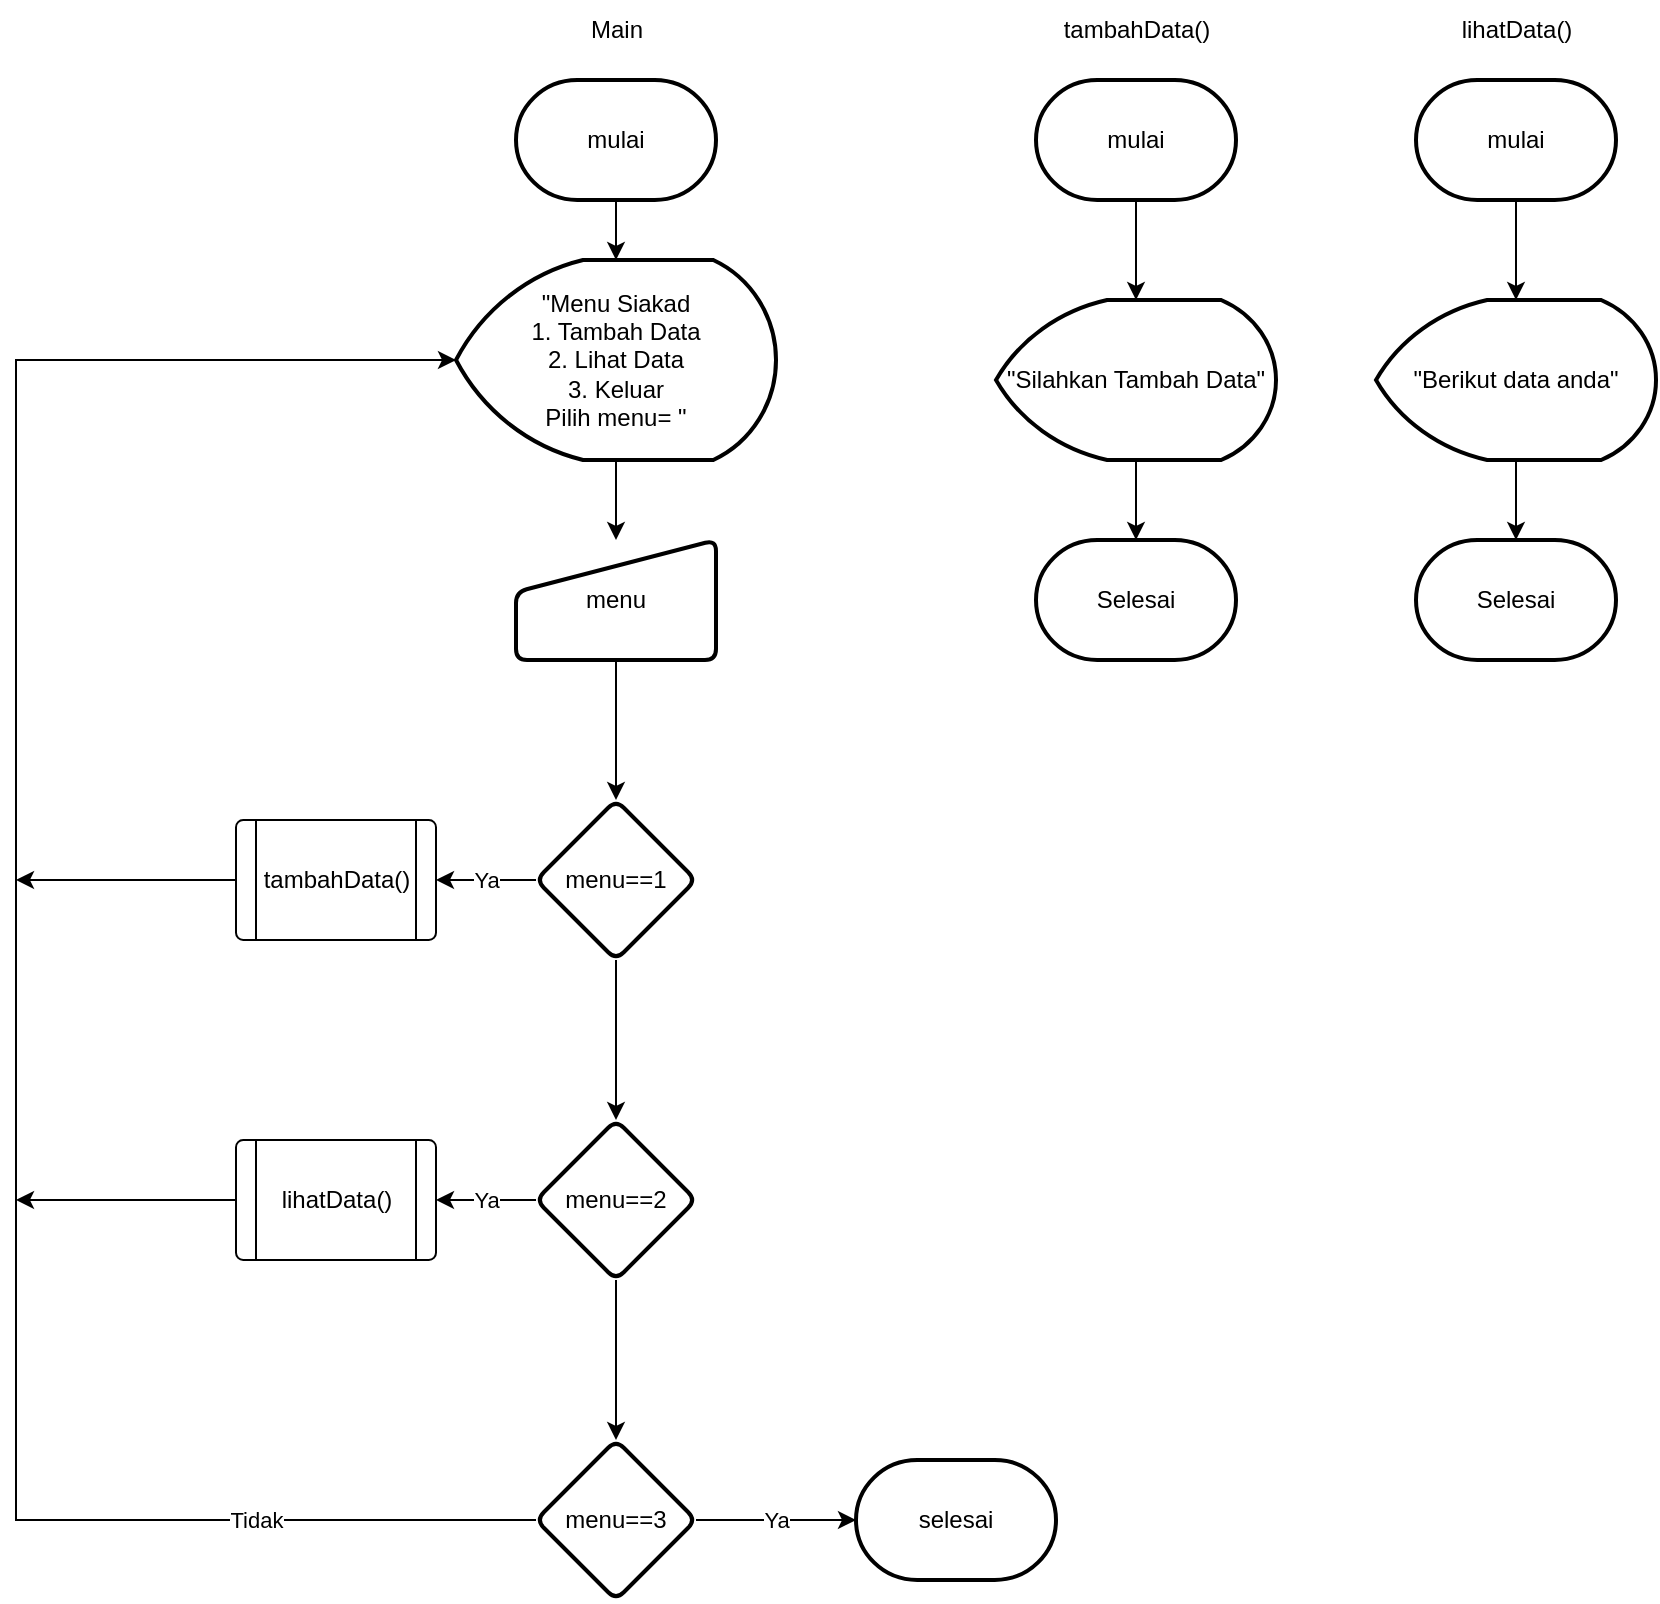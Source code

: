 <mxfile version="20.3.0" type="device"><diagram id="sZaIoRFx6Dk8ct22mma4" name="Page-1"><mxGraphModel dx="1022" dy="539" grid="1" gridSize="10" guides="1" tooltips="1" connect="1" arrows="1" fold="1" page="1" pageScale="1" pageWidth="850" pageHeight="1100" math="0" shadow="0"><root><mxCell id="0"/><mxCell id="1" parent="0"/><mxCell id="z9MPmgiwgP-ip8atNLli-3" value="" style="edgeStyle=orthogonalEdgeStyle;rounded=0;orthogonalLoop=1;jettySize=auto;html=1;" edge="1" parent="1" source="z9MPmgiwgP-ip8atNLli-1" target="z9MPmgiwgP-ip8atNLli-2"><mxGeometry relative="1" as="geometry"/></mxCell><mxCell id="z9MPmgiwgP-ip8atNLli-1" value="mulai" style="strokeWidth=2;html=1;shape=mxgraph.flowchart.terminator;whiteSpace=wrap;" vertex="1" parent="1"><mxGeometry x="310" y="70" width="100" height="60" as="geometry"/></mxCell><mxCell id="z9MPmgiwgP-ip8atNLli-5" value="" style="edgeStyle=orthogonalEdgeStyle;rounded=0;orthogonalLoop=1;jettySize=auto;html=1;" edge="1" parent="1" source="z9MPmgiwgP-ip8atNLli-2" target="z9MPmgiwgP-ip8atNLli-4"><mxGeometry relative="1" as="geometry"/></mxCell><mxCell id="z9MPmgiwgP-ip8atNLli-2" value="&quot;Menu Siakad&lt;br&gt;1. Tambah Data&lt;br&gt;2. Lihat Data&lt;br&gt;3. Keluar&lt;br&gt;Pilih menu= &quot;" style="strokeWidth=2;html=1;shape=mxgraph.flowchart.display;whiteSpace=wrap;" vertex="1" parent="1"><mxGeometry x="280" y="160" width="160" height="100" as="geometry"/></mxCell><mxCell id="z9MPmgiwgP-ip8atNLli-7" value="" style="edgeStyle=orthogonalEdgeStyle;rounded=0;orthogonalLoop=1;jettySize=auto;html=1;" edge="1" parent="1" source="z9MPmgiwgP-ip8atNLli-4" target="z9MPmgiwgP-ip8atNLli-6"><mxGeometry relative="1" as="geometry"/></mxCell><mxCell id="z9MPmgiwgP-ip8atNLli-4" value="menu" style="html=1;strokeWidth=2;shape=manualInput;whiteSpace=wrap;rounded=1;size=26;arcSize=11;" vertex="1" parent="1"><mxGeometry x="310" y="300" width="100" height="60" as="geometry"/></mxCell><mxCell id="z9MPmgiwgP-ip8atNLli-9" value="" style="edgeStyle=orthogonalEdgeStyle;rounded=0;orthogonalLoop=1;jettySize=auto;html=1;" edge="1" parent="1" source="z9MPmgiwgP-ip8atNLli-6" target="z9MPmgiwgP-ip8atNLli-8"><mxGeometry relative="1" as="geometry"/></mxCell><mxCell id="z9MPmgiwgP-ip8atNLli-14" value="Ya" style="edgeStyle=orthogonalEdgeStyle;rounded=0;orthogonalLoop=1;jettySize=auto;html=1;" edge="1" parent="1" source="z9MPmgiwgP-ip8atNLli-6"><mxGeometry relative="1" as="geometry"><mxPoint x="270" y="470" as="targetPoint"/></mxGeometry></mxCell><mxCell id="z9MPmgiwgP-ip8atNLli-6" value="menu==1" style="rhombus;whiteSpace=wrap;html=1;strokeWidth=2;rounded=1;arcSize=11;" vertex="1" parent="1"><mxGeometry x="320" y="430" width="80" height="80" as="geometry"/></mxCell><mxCell id="z9MPmgiwgP-ip8atNLli-11" value="" style="edgeStyle=orthogonalEdgeStyle;rounded=0;orthogonalLoop=1;jettySize=auto;html=1;" edge="1" parent="1" source="z9MPmgiwgP-ip8atNLli-8" target="z9MPmgiwgP-ip8atNLli-10"><mxGeometry relative="1" as="geometry"/></mxCell><mxCell id="z9MPmgiwgP-ip8atNLli-15" value="Ya" style="edgeStyle=orthogonalEdgeStyle;rounded=0;orthogonalLoop=1;jettySize=auto;html=1;" edge="1" parent="1" source="z9MPmgiwgP-ip8atNLli-8"><mxGeometry relative="1" as="geometry"><mxPoint x="270" y="630" as="targetPoint"/></mxGeometry></mxCell><mxCell id="z9MPmgiwgP-ip8atNLli-8" value="menu==2" style="rhombus;whiteSpace=wrap;html=1;strokeWidth=2;rounded=1;arcSize=11;" vertex="1" parent="1"><mxGeometry x="320" y="590" width="80" height="80" as="geometry"/></mxCell><mxCell id="z9MPmgiwgP-ip8atNLli-17" value="Ya" style="edgeStyle=orthogonalEdgeStyle;rounded=0;orthogonalLoop=1;jettySize=auto;html=1;" edge="1" parent="1" source="z9MPmgiwgP-ip8atNLli-10" target="z9MPmgiwgP-ip8atNLli-16"><mxGeometry relative="1" as="geometry"/></mxCell><mxCell id="z9MPmgiwgP-ip8atNLli-18" value="Tidak" style="edgeStyle=orthogonalEdgeStyle;rounded=0;orthogonalLoop=1;jettySize=auto;html=1;entryX=0;entryY=0.5;entryDx=0;entryDy=0;entryPerimeter=0;" edge="1" parent="1" source="z9MPmgiwgP-ip8atNLli-10" target="z9MPmgiwgP-ip8atNLli-2"><mxGeometry x="-0.736" relative="1" as="geometry"><mxPoint x="70" y="200" as="targetPoint"/><Array as="points"><mxPoint x="60" y="790"/><mxPoint x="60" y="210"/></Array><mxPoint as="offset"/></mxGeometry></mxCell><mxCell id="z9MPmgiwgP-ip8atNLli-10" value="menu==3" style="rhombus;whiteSpace=wrap;html=1;strokeWidth=2;rounded=1;arcSize=11;" vertex="1" parent="1"><mxGeometry x="320" y="750" width="80" height="80" as="geometry"/></mxCell><mxCell id="z9MPmgiwgP-ip8atNLli-20" style="edgeStyle=orthogonalEdgeStyle;rounded=0;orthogonalLoop=1;jettySize=auto;html=1;" edge="1" parent="1"><mxGeometry relative="1" as="geometry"><mxPoint x="60" y="630" as="targetPoint"/><mxPoint x="170" y="630" as="sourcePoint"/></mxGeometry></mxCell><mxCell id="z9MPmgiwgP-ip8atNLli-19" style="edgeStyle=orthogonalEdgeStyle;rounded=0;orthogonalLoop=1;jettySize=auto;html=1;" edge="1" parent="1"><mxGeometry relative="1" as="geometry"><mxPoint x="60" y="470" as="targetPoint"/><mxPoint x="170" y="470" as="sourcePoint"/></mxGeometry></mxCell><mxCell id="z9MPmgiwgP-ip8atNLli-16" value="selesai" style="strokeWidth=2;html=1;shape=mxgraph.flowchart.terminator;whiteSpace=wrap;" vertex="1" parent="1"><mxGeometry x="480" y="760" width="100" height="60" as="geometry"/></mxCell><mxCell id="z9MPmgiwgP-ip8atNLli-21" value="" style="verticalLabelPosition=bottom;verticalAlign=top;html=1;shape=process;whiteSpace=wrap;rounded=1;size=0.1;arcSize=6;" vertex="1" parent="1"><mxGeometry x="170" y="440" width="100" height="60" as="geometry"/></mxCell><mxCell id="z9MPmgiwgP-ip8atNLli-24" value="" style="edgeStyle=orthogonalEdgeStyle;rounded=0;orthogonalLoop=1;jettySize=auto;html=1;" edge="1" parent="1" source="z9MPmgiwgP-ip8atNLli-22" target="z9MPmgiwgP-ip8atNLli-23"><mxGeometry relative="1" as="geometry"/></mxCell><mxCell id="z9MPmgiwgP-ip8atNLli-22" value="mulai" style="strokeWidth=2;html=1;shape=mxgraph.flowchart.terminator;whiteSpace=wrap;" vertex="1" parent="1"><mxGeometry x="570" y="70" width="100" height="60" as="geometry"/></mxCell><mxCell id="z9MPmgiwgP-ip8atNLli-26" value="" style="edgeStyle=orthogonalEdgeStyle;rounded=0;orthogonalLoop=1;jettySize=auto;html=1;" edge="1" parent="1" source="z9MPmgiwgP-ip8atNLli-23" target="z9MPmgiwgP-ip8atNLli-25"><mxGeometry relative="1" as="geometry"/></mxCell><mxCell id="z9MPmgiwgP-ip8atNLli-23" value="&quot;Silahkan Tambah Data&quot;" style="strokeWidth=2;html=1;shape=mxgraph.flowchart.display;whiteSpace=wrap;" vertex="1" parent="1"><mxGeometry x="550" y="180" width="140" height="80" as="geometry"/></mxCell><mxCell id="z9MPmgiwgP-ip8atNLli-25" value="Selesai" style="strokeWidth=2;html=1;shape=mxgraph.flowchart.terminator;whiteSpace=wrap;" vertex="1" parent="1"><mxGeometry x="570" y="300" width="100" height="60" as="geometry"/></mxCell><mxCell id="z9MPmgiwgP-ip8atNLli-27" value="" style="edgeStyle=orthogonalEdgeStyle;rounded=0;orthogonalLoop=1;jettySize=auto;html=1;" edge="1" parent="1" source="z9MPmgiwgP-ip8atNLli-28" target="z9MPmgiwgP-ip8atNLli-30"><mxGeometry relative="1" as="geometry"/></mxCell><mxCell id="z9MPmgiwgP-ip8atNLli-28" value="mulai" style="strokeWidth=2;html=1;shape=mxgraph.flowchart.terminator;whiteSpace=wrap;" vertex="1" parent="1"><mxGeometry x="760" y="70" width="100" height="60" as="geometry"/></mxCell><mxCell id="z9MPmgiwgP-ip8atNLli-29" value="" style="edgeStyle=orthogonalEdgeStyle;rounded=0;orthogonalLoop=1;jettySize=auto;html=1;" edge="1" parent="1" source="z9MPmgiwgP-ip8atNLli-30" target="z9MPmgiwgP-ip8atNLli-31"><mxGeometry relative="1" as="geometry"/></mxCell><mxCell id="z9MPmgiwgP-ip8atNLli-30" value="&quot;Berikut data anda&quot;" style="strokeWidth=2;html=1;shape=mxgraph.flowchart.display;whiteSpace=wrap;" vertex="1" parent="1"><mxGeometry x="740" y="180" width="140" height="80" as="geometry"/></mxCell><mxCell id="z9MPmgiwgP-ip8atNLli-31" value="Selesai" style="strokeWidth=2;html=1;shape=mxgraph.flowchart.terminator;whiteSpace=wrap;" vertex="1" parent="1"><mxGeometry x="760" y="300" width="100" height="60" as="geometry"/></mxCell><mxCell id="z9MPmgiwgP-ip8atNLli-33" value="tambahData()" style="text;html=1;resizable=0;autosize=1;align=center;verticalAlign=middle;points=[];fillColor=none;strokeColor=none;rounded=0;" vertex="1" parent="1"><mxGeometry x="170" y="455" width="100" height="30" as="geometry"/></mxCell><mxCell id="z9MPmgiwgP-ip8atNLli-34" value="" style="verticalLabelPosition=bottom;verticalAlign=top;html=1;shape=process;whiteSpace=wrap;rounded=1;size=0.1;arcSize=6;" vertex="1" parent="1"><mxGeometry x="170" y="600" width="100" height="60" as="geometry"/></mxCell><mxCell id="z9MPmgiwgP-ip8atNLli-35" value="lihatData()" style="text;html=1;resizable=0;autosize=1;align=center;verticalAlign=middle;points=[];fillColor=none;strokeColor=none;rounded=0;" vertex="1" parent="1"><mxGeometry x="180" y="615" width="80" height="30" as="geometry"/></mxCell><mxCell id="z9MPmgiwgP-ip8atNLli-36" value="tambahData()" style="text;html=1;align=center;verticalAlign=middle;resizable=0;points=[];autosize=1;strokeColor=none;fillColor=none;" vertex="1" parent="1"><mxGeometry x="570" y="30" width="100" height="30" as="geometry"/></mxCell><mxCell id="z9MPmgiwgP-ip8atNLli-37" value="lihatData()" style="text;html=1;align=center;verticalAlign=middle;resizable=0;points=[];autosize=1;strokeColor=none;fillColor=none;" vertex="1" parent="1"><mxGeometry x="770" y="30" width="80" height="30" as="geometry"/></mxCell><mxCell id="z9MPmgiwgP-ip8atNLli-38" value="Main" style="text;html=1;align=center;verticalAlign=middle;resizable=0;points=[];autosize=1;strokeColor=none;fillColor=none;" vertex="1" parent="1"><mxGeometry x="335" y="30" width="50" height="30" as="geometry"/></mxCell></root></mxGraphModel></diagram></mxfile>